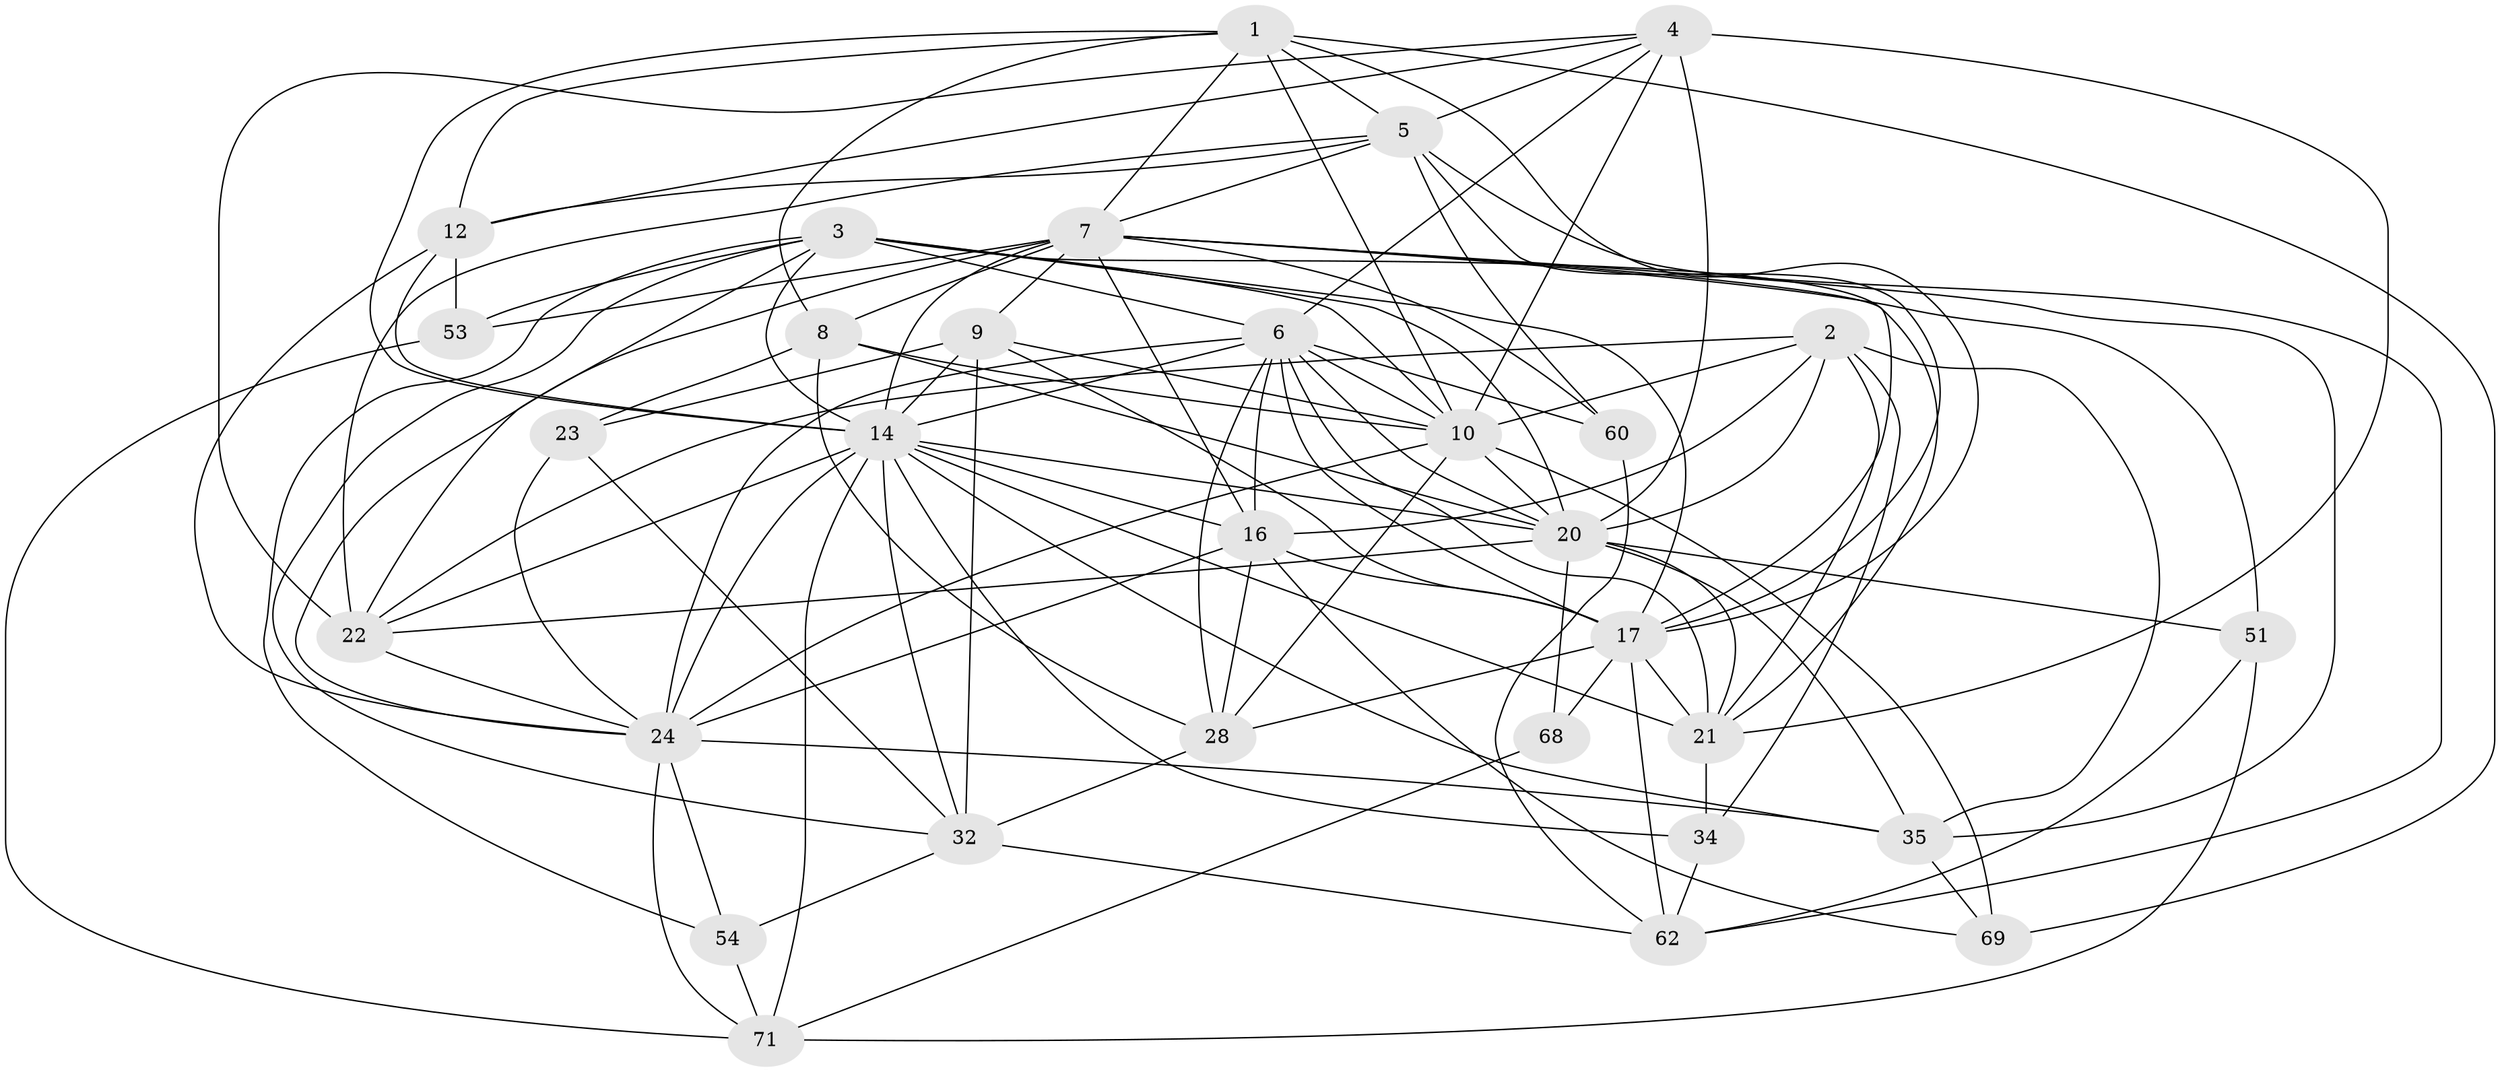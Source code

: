 // original degree distribution, {4: 1.0}
// Generated by graph-tools (version 1.1) at 2025/20/03/04/25 18:20:43]
// undirected, 31 vertices, 113 edges
graph export_dot {
graph [start="1"]
  node [color=gray90,style=filled];
  1 [super="+88+56"];
  2 [super="+74+13+50"];
  3 [super="+29+78"];
  4 [super="+18"];
  5 [super="+36+87"];
  6 [super="+82+52+42+37"];
  7 [super="+41+25+11"];
  8 [super="+15"];
  9 [super="+66+94+80"];
  10 [super="+70+19"];
  12 [super="+47"];
  14 [super="+86+89+55"];
  16 [super="+39+72"];
  17 [super="+26+33+58+63"];
  20 [super="+83+30+76"];
  21 [super="+45"];
  22 [super="+65+44"];
  23 [super="+99"];
  24 [super="+38+27+93"];
  28 [super="+40"];
  32 [super="+49+57"];
  34 [super="+77"];
  35 [super="+46"];
  51;
  53;
  54;
  60;
  62 [super="+85"];
  68;
  69;
  71 [super="+90"];
  1 -- 12;
  1 -- 17;
  1 -- 69;
  1 -- 10;
  1 -- 8;
  1 -- 7;
  1 -- 5;
  1 -- 14;
  2 -- 34 [weight=2];
  2 -- 35;
  2 -- 21;
  2 -- 10;
  2 -- 20;
  2 -- 16;
  2 -- 22;
  3 -- 32;
  3 -- 20;
  3 -- 53;
  3 -- 54;
  3 -- 17;
  3 -- 22;
  3 -- 6;
  3 -- 21;
  3 -- 10;
  3 -- 14;
  4 -- 5;
  4 -- 6;
  4 -- 21;
  4 -- 20;
  4 -- 12;
  4 -- 10 [weight=3];
  4 -- 22 [weight=2];
  5 -- 7;
  5 -- 62;
  5 -- 22;
  5 -- 12;
  5 -- 17;
  5 -- 60;
  6 -- 60;
  6 -- 10 [weight=2];
  6 -- 20;
  6 -- 17 [weight=2];
  6 -- 28;
  6 -- 21 [weight=2];
  6 -- 16;
  6 -- 24;
  6 -- 14;
  7 -- 17 [weight=2];
  7 -- 35;
  7 -- 8;
  7 -- 14 [weight=2];
  7 -- 51;
  7 -- 60;
  7 -- 9;
  7 -- 16;
  7 -- 24;
  7 -- 53;
  8 -- 23;
  8 -- 28;
  8 -- 20;
  8 -- 10;
  9 -- 23 [weight=3];
  9 -- 17;
  9 -- 10;
  9 -- 32;
  9 -- 14;
  10 -- 28;
  10 -- 24;
  10 -- 20;
  10 -- 69;
  12 -- 53;
  12 -- 24;
  12 -- 14;
  14 -- 24 [weight=2];
  14 -- 32;
  14 -- 21 [weight=2];
  14 -- 20;
  14 -- 34;
  14 -- 35;
  14 -- 71;
  14 -- 16;
  14 -- 22;
  16 -- 69;
  16 -- 24;
  16 -- 17;
  16 -- 28;
  17 -- 68 [weight=2];
  17 -- 21 [weight=2];
  17 -- 28 [weight=2];
  17 -- 62;
  20 -- 68;
  20 -- 35;
  20 -- 51;
  20 -- 21;
  20 -- 22;
  21 -- 34 [weight=2];
  22 -- 24;
  23 -- 32;
  23 -- 24;
  24 -- 35;
  24 -- 54;
  24 -- 71;
  28 -- 32 [weight=2];
  32 -- 54;
  32 -- 62;
  34 -- 62;
  35 -- 69;
  51 -- 62;
  51 -- 71;
  53 -- 71;
  54 -- 71;
  60 -- 62;
  68 -- 71;
}
